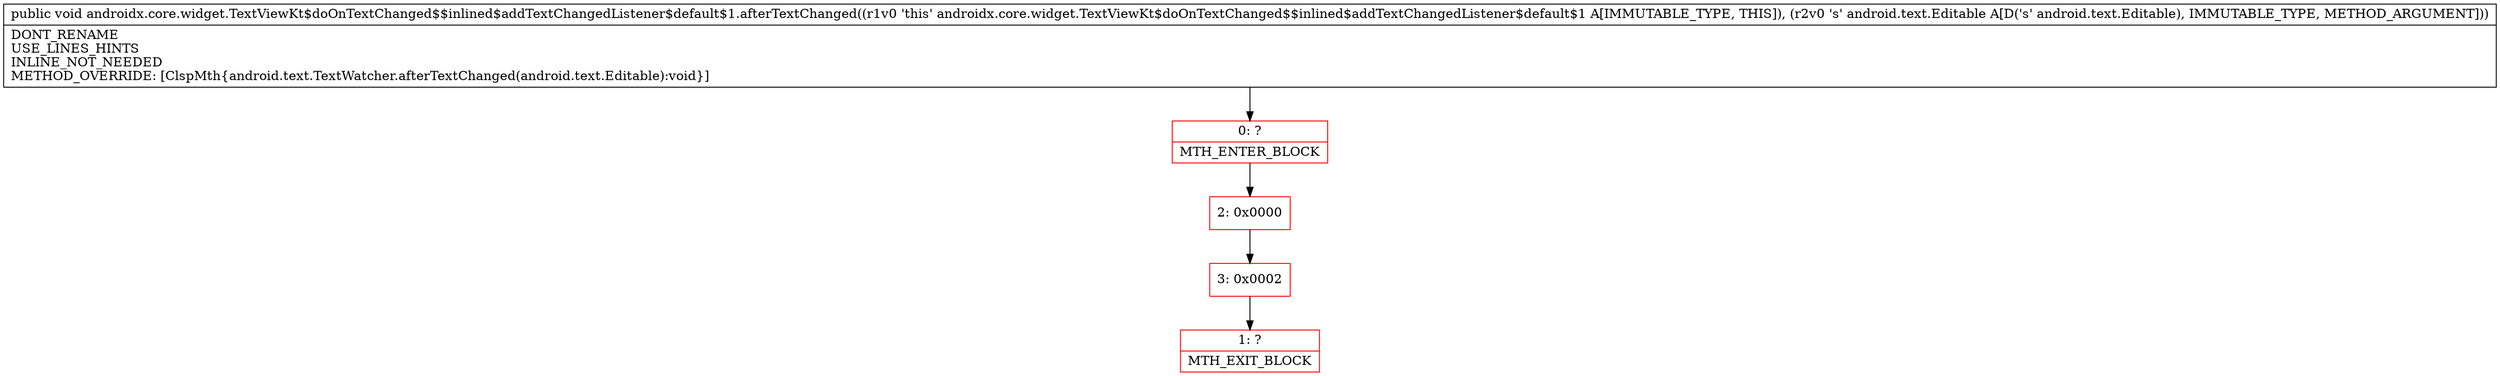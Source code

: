 digraph "CFG forandroidx.core.widget.TextViewKt$doOnTextChanged$$inlined$addTextChangedListener$default$1.afterTextChanged(Landroid\/text\/Editable;)V" {
subgraph cluster_Region_1966744059 {
label = "R(0)";
node [shape=record,color=blue];
}
Node_0 [shape=record,color=red,label="{0\:\ ?|MTH_ENTER_BLOCK\l}"];
Node_2 [shape=record,color=red,label="{2\:\ 0x0000}"];
Node_3 [shape=record,color=red,label="{3\:\ 0x0002}"];
Node_1 [shape=record,color=red,label="{1\:\ ?|MTH_EXIT_BLOCK\l}"];
MethodNode[shape=record,label="{public void androidx.core.widget.TextViewKt$doOnTextChanged$$inlined$addTextChangedListener$default$1.afterTextChanged((r1v0 'this' androidx.core.widget.TextViewKt$doOnTextChanged$$inlined$addTextChangedListener$default$1 A[IMMUTABLE_TYPE, THIS]), (r2v0 's' android.text.Editable A[D('s' android.text.Editable), IMMUTABLE_TYPE, METHOD_ARGUMENT]))  | DONT_RENAME\lUSE_LINES_HINTS\lINLINE_NOT_NEEDED\lMETHOD_OVERRIDE: [ClspMth\{android.text.TextWatcher.afterTextChanged(android.text.Editable):void\}]\l}"];
MethodNode -> Node_0;Node_0 -> Node_2;
Node_2 -> Node_3;
Node_3 -> Node_1;
}

